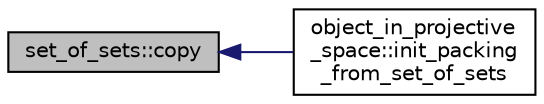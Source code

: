 digraph "set_of_sets::copy"
{
  edge [fontname="Helvetica",fontsize="10",labelfontname="Helvetica",labelfontsize="10"];
  node [fontname="Helvetica",fontsize="10",shape=record];
  rankdir="LR";
  Node95 [label="set_of_sets::copy",height=0.2,width=0.4,color="black", fillcolor="grey75", style="filled", fontcolor="black"];
  Node95 -> Node96 [dir="back",color="midnightblue",fontsize="10",style="solid",fontname="Helvetica"];
  Node96 [label="object_in_projective\l_space::init_packing\l_from_set_of_sets",height=0.2,width=0.4,color="black", fillcolor="white", style="filled",URL="$d7/d08/classobject__in__projective__space.html#aa24d23143edcdce652844ec0def4ff1f"];
}
